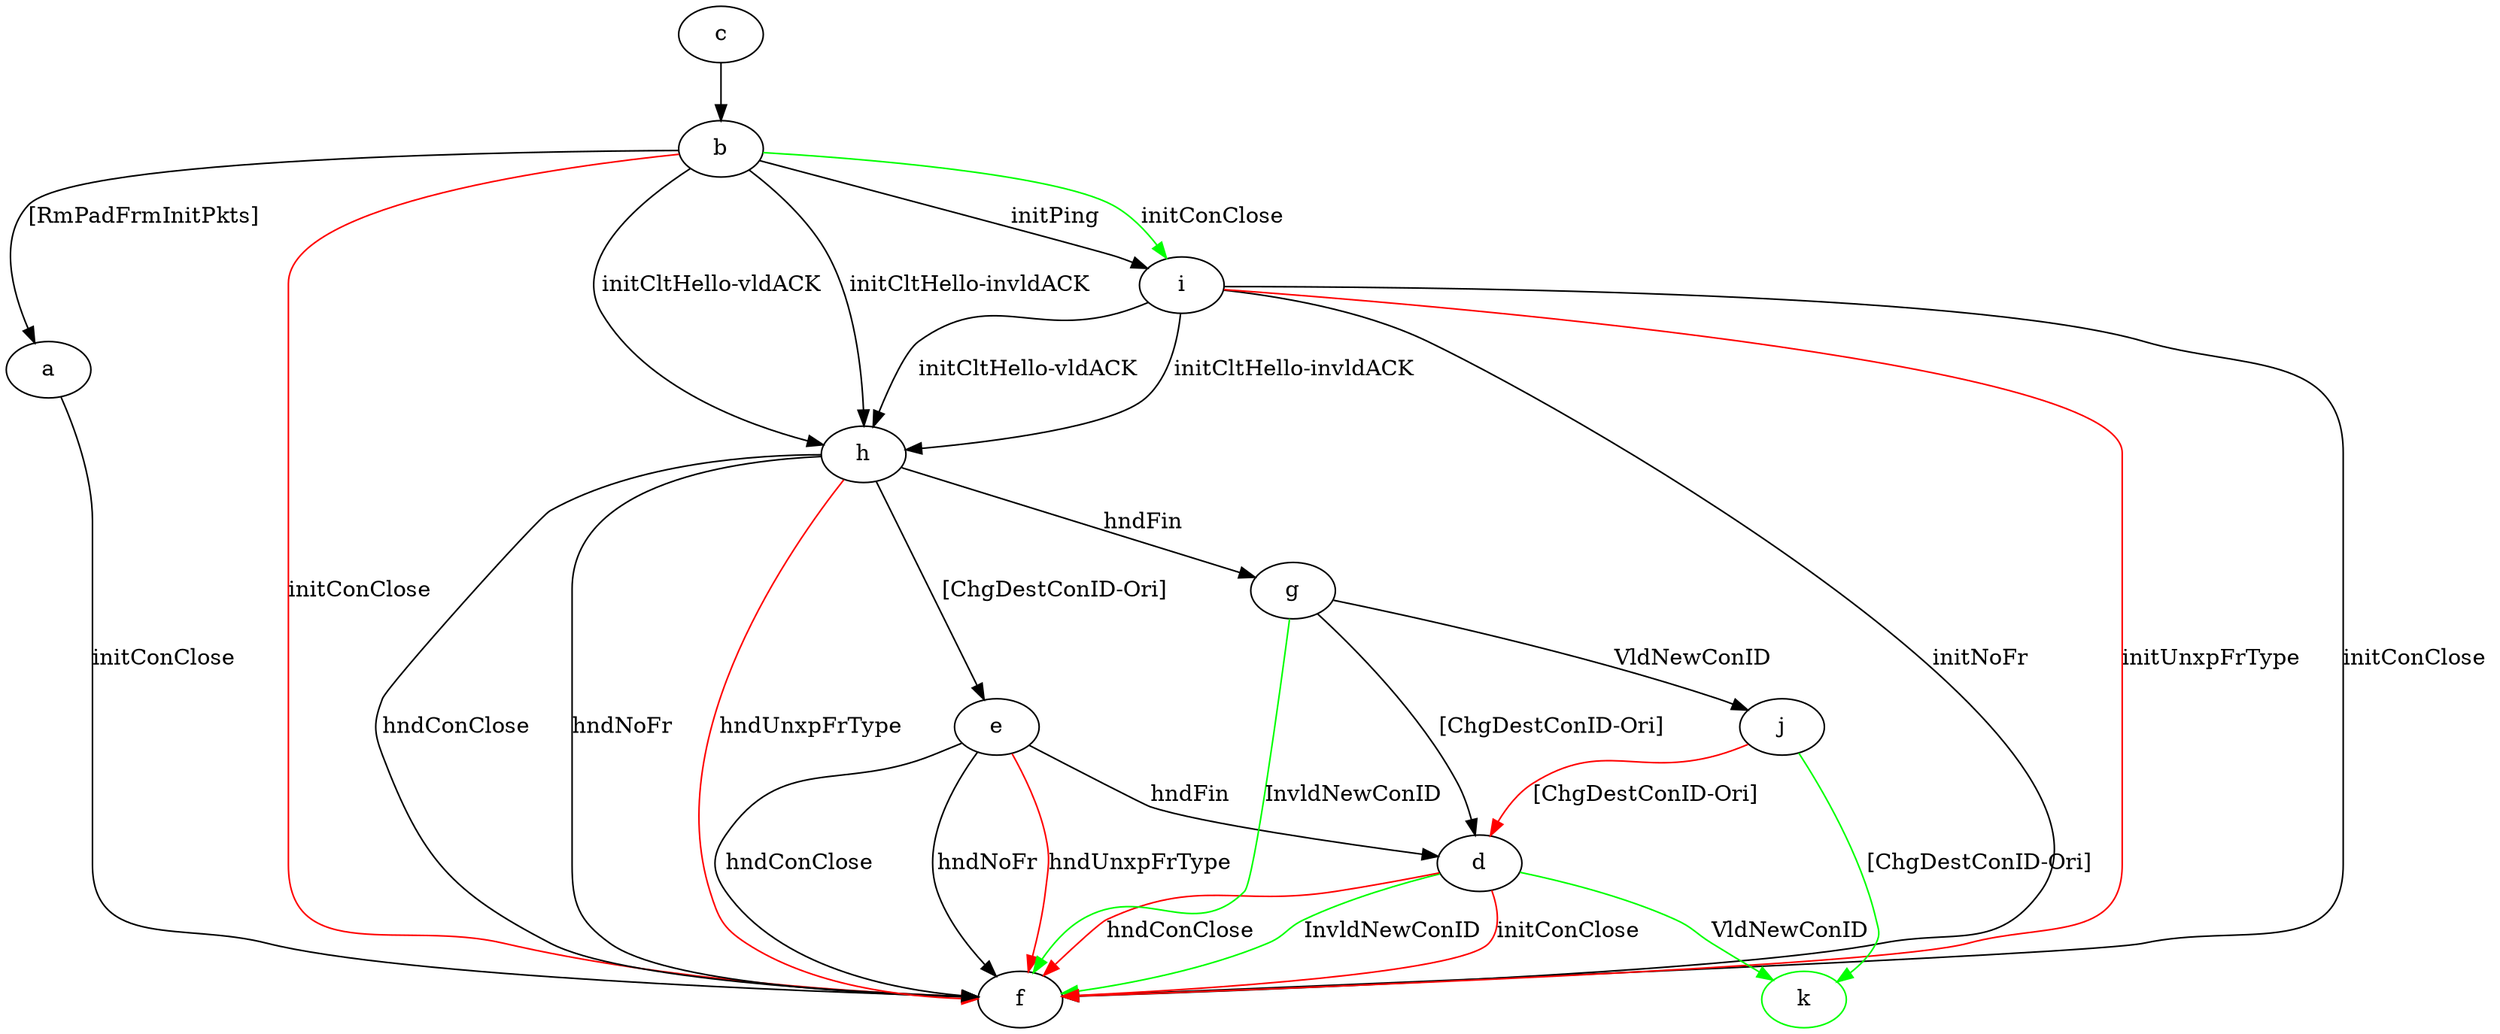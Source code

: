 digraph "" {
	a -> f	[key=0,
		label="initConClose "];
	b -> a	[key=0,
		label="[RmPadFrmInitPkts] "];
	b -> f	[key=0,
		color=red,
		label="initConClose "];
	b -> h	[key=0,
		label="initCltHello-vldACK "];
	b -> h	[key=1,
		label="initCltHello-invldACK "];
	b -> i	[key=0,
		label="initPing "];
	b -> i	[key=1,
		color=green,
		label="initConClose "];
	c -> b	[key=0];
	d -> f	[key=0,
		color=green,
		label="InvldNewConID "];
	d -> f	[key=1,
		color=red,
		label="initConClose "];
	d -> f	[key=2,
		color=red,
		label="hndConClose "];
	k	[color=green];
	d -> k	[key=0,
		color=green,
		label="VldNewConID "];
	e -> d	[key=0,
		label="hndFin "];
	e -> f	[key=0,
		label="hndConClose "];
	e -> f	[key=1,
		label="hndNoFr "];
	e -> f	[key=2,
		color=red,
		label="hndUnxpFrType "];
	g -> d	[key=0,
		label="[ChgDestConID-Ori] "];
	g -> f	[key=0,
		color=green,
		label="InvldNewConID "];
	g -> j	[key=0,
		label="VldNewConID "];
	h -> e	[key=0,
		label="[ChgDestConID-Ori] "];
	h -> f	[key=0,
		label="hndConClose "];
	h -> f	[key=1,
		label="hndNoFr "];
	h -> f	[key=2,
		color=red,
		label="hndUnxpFrType "];
	h -> g	[key=0,
		label="hndFin "];
	i -> f	[key=0,
		label="initConClose "];
	i -> f	[key=1,
		label="initNoFr "];
	i -> f	[key=2,
		color=red,
		label="initUnxpFrType "];
	i -> h	[key=0,
		label="initCltHello-vldACK "];
	i -> h	[key=1,
		label="initCltHello-invldACK "];
	j -> d	[key=0,
		color=red,
		label="[ChgDestConID-Ori] "];
	j -> k	[key=0,
		color=green,
		label="[ChgDestConID-Ori] "];
}
